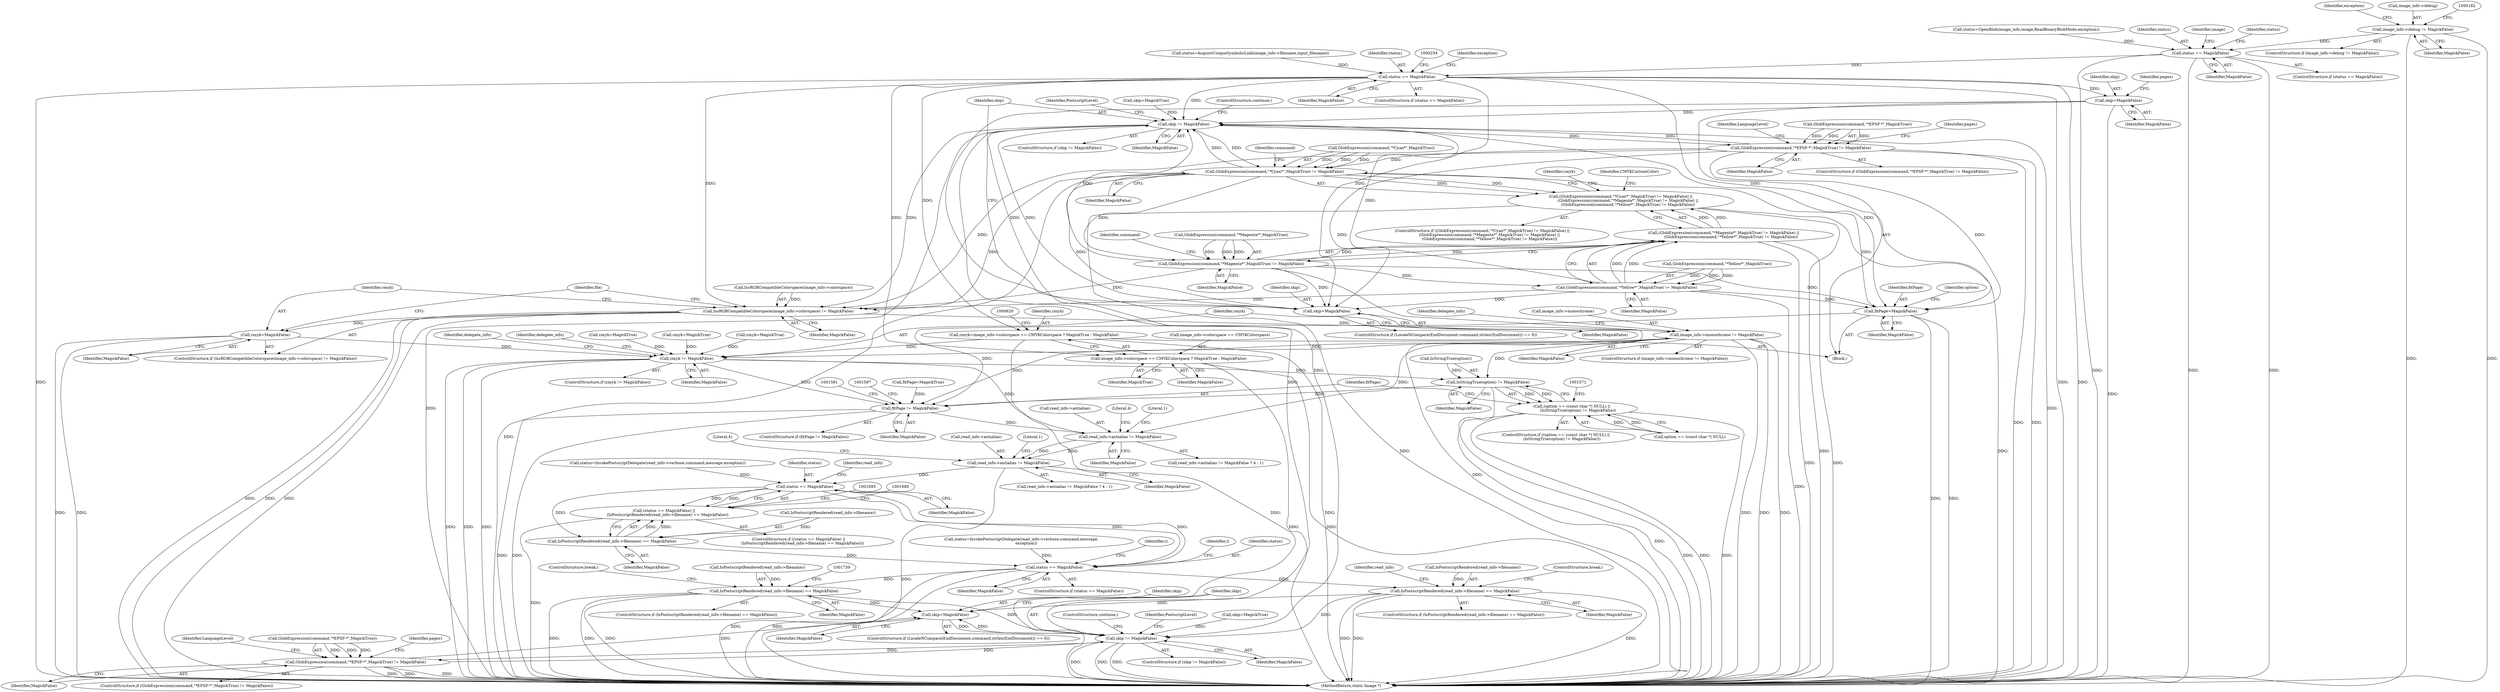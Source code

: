 digraph "0_ImageMagick6_7d11230060fa9c8f67e53c85224daf6648805c7b@pointer" {
"1000176" [label="(Call,image_info->debug != MagickFalse)"];
"1000214" [label="(Call,status == MagickFalse)"];
"1000234" [label="(Call,status == MagickFalse)"];
"1000609" [label="(Call,cmyk=image_info->colorspace == CMYKColorspace ? MagickTrue : MagickFalse)"];
"1001406" [label="(Call,cmyk != MagickFalse)"];
"1001566" [label="(Call,IsStringTrue(option) != MagickFalse)"];
"1001560" [label="(Call,(option == (const char *) NULL) ||\n          (IsStringTrue(option) != MagickFalse))"];
"1001577" [label="(Call,fitPage != MagickFalse)"];
"1001616" [label="(Call,read_info->antialias != MagickFalse)"];
"1001624" [label="(Call,read_info->antialias != MagickFalse)"];
"1001669" [label="(Call,status == MagickFalse)"];
"1001668" [label="(Call,(status == MagickFalse) ||\n      (IsPostscriptRendered(read_info->filename) == MagickFalse))"];
"1001672" [label="(Call,IsPostscriptRendered(read_info->filename) == MagickFalse)"];
"1001708" [label="(Call,status == MagickFalse)"];
"1001731" [label="(Call,IsPostscriptRendered(read_info->filename) == MagickFalse)"];
"1001943" [label="(Call,skip=MagickFalse)"];
"1001947" [label="(Call,skip != MagickFalse)"];
"1001969" [label="(Call,GlobExpression(command,\"*EPSF-*\",MagickTrue) != MagickFalse)"];
"1001765" [label="(Call,IsPostscriptRendered(read_info->filename) == MagickFalse)"];
"1000611" [label="(Call,image_info->colorspace == CMYKColorspace ? MagickTrue : MagickFalse)"];
"1000645" [label="(Call,skip=MagickFalse)"];
"1000723" [label="(Call,skip != MagickFalse)"];
"1000719" [label="(Call,skip=MagickFalse)"];
"1000745" [label="(Call,GlobExpression(command,\"*EPSF-*\",MagickTrue) != MagickFalse)"];
"1000792" [label="(Call,GlobExpression(command,\"*Cyan*\",MagickTrue) != MagickFalse)"];
"1000791" [label="(Call,(GlobExpression(command,\"*Cyan*\",MagickTrue) != MagickFalse) ||\n            (GlobExpression(command,\"*Magenta*\",MagickTrue) != MagickFalse) ||\n            (GlobExpression(command,\"*Yellow*\",MagickTrue) != MagickFalse))"];
"1000799" [label="(Call,GlobExpression(command,\"*Magenta*\",MagickTrue) != MagickFalse)"];
"1000798" [label="(Call,(GlobExpression(command,\"*Magenta*\",MagickTrue) != MagickFalse) ||\n            (GlobExpression(command,\"*Yellow*\",MagickTrue) != MagickFalse))"];
"1000805" [label="(Call,GlobExpression(command,\"*Yellow*\",MagickTrue) != MagickFalse)"];
"1001180" [label="(Call,fitPage=MagickFalse)"];
"1001299" [label="(Call,IssRGBCompatibleColorspace(image_info->colorspace) != MagickFalse)"];
"1001305" [label="(Call,cmyk=MagickFalse)"];
"1001391" [label="(Call,image_info->monochrome != MagickFalse)"];
"1001667" [label="(ControlStructure,if ((status == MagickFalse) ||\n      (IsPostscriptRendered(read_info->filename) == MagickFalse)))"];
"1001181" [label="(Identifier,fitPage)"];
"1001397" [label="(Identifier,delegate_info)"];
"1001946" [label="(ControlStructure,if (skip != MagickFalse))"];
"1000801" [label="(Identifier,command)"];
"1000811" [label="(Call,cmyk=MagickTrue)"];
"1001949" [label="(Identifier,MagickFalse)"];
"1000757" [label="(Identifier,LanguageLevel)"];
"1001309" [label="(Identifier,file)"];
"1001648" [label="(Call,status=InvokePostscriptDelegate(read_info->verbose,command,message,exception))"];
"1000206" [label="(Call,status=OpenBlob(image_info,image,ReadBinaryBlobMode,exception))"];
"1001419" [label="(Identifier,delegate_info)"];
"1000807" [label="(Identifier,command)"];
"1002409" [label="(MethodReturn,static Image *)"];
"1001182" [label="(Identifier,MagickFalse)"];
"1001730" [label="(ControlStructure,if (IsPostscriptRendered(read_info->filename) == MagickFalse))"];
"1001395" [label="(Identifier,MagickFalse)"];
"1001950" [label="(ControlStructure,continue;)"];
"1001764" [label="(ControlStructure,if (IsPostscriptRendered(read_info->filename) == MagickFalse))"];
"1000214" [label="(Call,status == MagickFalse)"];
"1000719" [label="(Call,skip=MagickFalse)"];
"1000176" [label="(Call,image_info->debug != MagickFalse)"];
"1001576" [label="(ControlStructure,if (fitPage != MagickFalse))"];
"1001410" [label="(Identifier,delegate_info)"];
"1001184" [label="(Identifier,option)"];
"1000215" [label="(Identifier,status)"];
"1001569" [label="(Identifier,MagickFalse)"];
"1000192" [label="(Identifier,exception)"];
"1001630" [label="(Literal,1)"];
"1000234" [label="(Call,status == MagickFalse)"];
"1001408" [label="(Identifier,MagickFalse)"];
"1000800" [label="(Call,GlobExpression(command,\"*Magenta*\",MagickTrue))"];
"1000236" [label="(Identifier,MagickFalse)"];
"1000177" [label="(Call,image_info->debug)"];
"1001707" [label="(ControlStructure,if (status == MagickFalse))"];
"1000744" [label="(ControlStructure,if (GlobExpression(command,\"*EPSF-*\",MagickTrue) != MagickFalse))"];
"1000239" [label="(Identifier,exception)"];
"1000797" [label="(Identifier,MagickFalse)"];
"1001677" [label="(Identifier,MagickFalse)"];
"1001617" [label="(Call,read_info->antialias)"];
"1000792" [label="(Call,GlobExpression(command,\"*Cyan*\",MagickTrue) != MagickFalse)"];
"1000646" [label="(Identifier,skip)"];
"1001670" [label="(Identifier,status)"];
"1001299" [label="(Call,IssRGBCompatibleColorspace(image_info->colorspace) != MagickFalse)"];
"1000833" [label="(Call,cmyk=MagickTrue)"];
"1000617" [label="(Identifier,MagickTrue)"];
"1001578" [label="(Identifier,fitPage)"];
"1001392" [label="(Call,image_info->monochrome)"];
"1000645" [label="(Call,skip=MagickFalse)"];
"1000213" [label="(ControlStructure,if (status == MagickFalse))"];
"1001765" [label="(Call,IsPostscriptRendered(read_info->filename) == MagickFalse)"];
"1001616" [label="(Call,read_info->antialias != MagickFalse)"];
"1001713" [label="(Identifier,i)"];
"1000822" [label="(Call,cmyk=MagickTrue)"];
"1001560" [label="(Call,(option == (const char *) NULL) ||\n          (IsStringTrue(option) != MagickFalse))"];
"1001671" [label="(Identifier,MagickFalse)"];
"1001559" [label="(ControlStructure,if ((option == (const char *) NULL) ||\n          (IsStringTrue(option) != MagickFalse)))"];
"1000612" [label="(Call,image_info->colorspace == CMYKColorspace)"];
"1000746" [label="(Call,GlobExpression(command,\"*EPSF-*\",MagickTrue))"];
"1001954" [label="(Identifier,PostscriptLevel)"];
"1000726" [label="(ControlStructure,continue;)"];
"1001624" [label="(Call,read_info->antialias != MagickFalse)"];
"1000219" [label="(Identifier,image)"];
"1001708" [label="(Call,status == MagickFalse)"];
"1001981" [label="(Identifier,LanguageLevel)"];
"1001669" [label="(Call,status == MagickFalse)"];
"1000722" [label="(ControlStructure,if (skip != MagickFalse))"];
"1000226" [label="(Call,status=AcquireUniqueSymbolicLink(image_info->filename,input_filename))"];
"1001709" [label="(Identifier,status)"];
"1000618" [label="(Identifier,MagickFalse)"];
"1001391" [label="(Call,image_info->monochrome != MagickFalse)"];
"1000610" [label="(Identifier,cmyk)"];
"1000609" [label="(Call,cmyk=image_info->colorspace == CMYKColorspace ? MagickTrue : MagickFalse)"];
"1000723" [label="(Call,skip != MagickFalse)"];
"1000745" [label="(Call,GlobExpression(command,\"*EPSF-*\",MagickTrue) != MagickFalse)"];
"1000752" [label="(Identifier,pages)"];
"1000121" [label="(Block,)"];
"1001629" [label="(Literal,4)"];
"1000810" [label="(Identifier,MagickFalse)"];
"1001405" [label="(ControlStructure,if (cmyk != MagickFalse))"];
"1001685" [label="(Call,status=InvokePostscriptDelegate(read_info->verbose,command,message,\n        exception))"];
"1001774" [label="(Identifier,read_info)"];
"1001766" [label="(Call,IsPostscriptRendered(read_info->filename))"];
"1001298" [label="(ControlStructure,if (IssRGBCompatibleColorspace(image_info->colorspace) != MagickFalse))"];
"1001561" [label="(Call,option == (const char *) NULL)"];
"1001621" [label="(Literal,4)"];
"1000725" [label="(Identifier,MagickFalse)"];
"1001305" [label="(Call,cmyk=MagickFalse)"];
"1001407" [label="(Identifier,cmyk)"];
"1000233" [label="(ControlStructure,if (status == MagickFalse))"];
"1001623" [label="(Call,read_info->antialias != MagickFalse ? 4 : 1)"];
"1001675" [label="(Identifier,read_info)"];
"1001947" [label="(Call,skip != MagickFalse)"];
"1001969" [label="(Call,GlobExpression(command,\"*EPSF-*\",MagickTrue) != MagickFalse)"];
"1001736" [label="(Identifier,MagickFalse)"];
"1000750" [label="(Identifier,MagickFalse)"];
"1001390" [label="(ControlStructure,if (image_info->monochrome != MagickFalse))"];
"1001304" [label="(Identifier,MagickFalse)"];
"1001948" [label="(Identifier,skip)"];
"1001747" [label="(Identifier,i)"];
"1000804" [label="(Identifier,MagickFalse)"];
"1001628" [label="(Identifier,MagickFalse)"];
"1001970" [label="(Call,GlobExpression(command,\"*EPSF-*\",MagickTrue))"];
"1000235" [label="(Identifier,status)"];
"1001567" [label="(Call,IsStringTrue(option))"];
"1000647" [label="(Identifier,MagickFalse)"];
"1000720" [label="(Identifier,skip)"];
"1000724" [label="(Identifier,skip)"];
"1001976" [label="(Identifier,pages)"];
"1001620" [label="(Identifier,MagickFalse)"];
"1001566" [label="(Call,IsStringTrue(option) != MagickFalse)"];
"1001622" [label="(Literal,1)"];
"1001771" [label="(ControlStructure,break;)"];
"1000793" [label="(Call,GlobExpression(command,\"*Cyan*\",MagickTrue))"];
"1000175" [label="(ControlStructure,if (image_info->debug != MagickFalse))"];
"1000812" [label="(Identifier,cmyk)"];
"1000806" [label="(Call,GlobExpression(command,\"*Yellow*\",MagickTrue))"];
"1001944" [label="(Identifier,skip)"];
"1001945" [label="(Identifier,MagickFalse)"];
"1000649" [label="(Identifier,pages)"];
"1001672" [label="(Call,IsPostscriptRendered(read_info->filename) == MagickFalse)"];
"1001406" [label="(Call,cmyk != MagickFalse)"];
"1001737" [label="(ControlStructure,break;)"];
"1001943" [label="(Call,skip=MagickFalse)"];
"1001307" [label="(Identifier,MagickFalse)"];
"1000711" [label="(ControlStructure,if (LocaleNCompare(EndDocument,command,strlen(EndDocument)) == 0))"];
"1001935" [label="(ControlStructure,if (LocaleNCompare(EndDocument,command,strlen(EndDocument)) == 0))"];
"1000805" [label="(Call,GlobExpression(command,\"*Yellow*\",MagickTrue) != MagickFalse)"];
"1001974" [label="(Identifier,MagickFalse)"];
"1001300" [label="(Call,IssRGBCompatibleColorspace(image_info->colorspace))"];
"1001577" [label="(Call,fitPage != MagickFalse)"];
"1000790" [label="(ControlStructure,if ((GlobExpression(command,\"*Cyan*\",MagickTrue) != MagickFalse) ||\n            (GlobExpression(command,\"*Magenta*\",MagickTrue) != MagickFalse) ||\n            (GlobExpression(command,\"*Yellow*\",MagickTrue) != MagickFalse)))"];
"1000611" [label="(Call,image_info->colorspace == CMYKColorspace ? MagickTrue : MagickFalse)"];
"1000798" [label="(Call,(GlobExpression(command,\"*Magenta*\",MagickTrue) != MagickFalse) ||\n            (GlobExpression(command,\"*Yellow*\",MagickTrue) != MagickFalse))"];
"1001932" [label="(Call,skip=MagickTrue)"];
"1001968" [label="(ControlStructure,if (GlobExpression(command,\"*EPSF-*\",MagickTrue) != MagickFalse))"];
"1000817" [label="(Identifier,CMYKCustomColor)"];
"1000227" [label="(Identifier,status)"];
"1001710" [label="(Identifier,MagickFalse)"];
"1000180" [label="(Identifier,MagickFalse)"];
"1001579" [label="(Identifier,MagickFalse)"];
"1001770" [label="(Identifier,MagickFalse)"];
"1000216" [label="(Identifier,MagickFalse)"];
"1001625" [label="(Call,read_info->antialias)"];
"1001668" [label="(Call,(status == MagickFalse) ||\n      (IsPostscriptRendered(read_info->filename) == MagickFalse))"];
"1001615" [label="(Call,read_info->antialias != MagickFalse ? 4 : 1)"];
"1001295" [label="(Call,fitPage=MagickTrue)"];
"1001673" [label="(Call,IsPostscriptRendered(read_info->filename))"];
"1000791" [label="(Call,(GlobExpression(command,\"*Cyan*\",MagickTrue) != MagickFalse) ||\n            (GlobExpression(command,\"*Magenta*\",MagickTrue) != MagickFalse) ||\n            (GlobExpression(command,\"*Yellow*\",MagickTrue) != MagickFalse))"];
"1001306" [label="(Identifier,cmyk)"];
"1000799" [label="(Call,GlobExpression(command,\"*Magenta*\",MagickTrue) != MagickFalse)"];
"1001731" [label="(Call,IsPostscriptRendered(read_info->filename) == MagickFalse)"];
"1000730" [label="(Identifier,PostscriptLevel)"];
"1001732" [label="(Call,IsPostscriptRendered(read_info->filename))"];
"1000721" [label="(Identifier,MagickFalse)"];
"1001180" [label="(Call,fitPage=MagickFalse)"];
"1000708" [label="(Call,skip=MagickTrue)"];
"1000176" -> "1000175"  [label="AST: "];
"1000176" -> "1000180"  [label="CFG: "];
"1000177" -> "1000176"  [label="AST: "];
"1000180" -> "1000176"  [label="AST: "];
"1000182" -> "1000176"  [label="CFG: "];
"1000192" -> "1000176"  [label="CFG: "];
"1000176" -> "1002409"  [label="DDG: "];
"1000176" -> "1002409"  [label="DDG: "];
"1000176" -> "1000214"  [label="DDG: "];
"1000214" -> "1000213"  [label="AST: "];
"1000214" -> "1000216"  [label="CFG: "];
"1000215" -> "1000214"  [label="AST: "];
"1000216" -> "1000214"  [label="AST: "];
"1000219" -> "1000214"  [label="CFG: "];
"1000227" -> "1000214"  [label="CFG: "];
"1000214" -> "1002409"  [label="DDG: "];
"1000214" -> "1002409"  [label="DDG: "];
"1000214" -> "1002409"  [label="DDG: "];
"1000206" -> "1000214"  [label="DDG: "];
"1000214" -> "1000234"  [label="DDG: "];
"1000234" -> "1000233"  [label="AST: "];
"1000234" -> "1000236"  [label="CFG: "];
"1000235" -> "1000234"  [label="AST: "];
"1000236" -> "1000234"  [label="AST: "];
"1000239" -> "1000234"  [label="CFG: "];
"1000254" -> "1000234"  [label="CFG: "];
"1000234" -> "1002409"  [label="DDG: "];
"1000234" -> "1002409"  [label="DDG: "];
"1000234" -> "1002409"  [label="DDG: "];
"1000226" -> "1000234"  [label="DDG: "];
"1000234" -> "1000609"  [label="DDG: "];
"1000234" -> "1000611"  [label="DDG: "];
"1000234" -> "1000645"  [label="DDG: "];
"1000234" -> "1000719"  [label="DDG: "];
"1000234" -> "1000723"  [label="DDG: "];
"1000234" -> "1001180"  [label="DDG: "];
"1000234" -> "1001299"  [label="DDG: "];
"1000609" -> "1000121"  [label="AST: "];
"1000609" -> "1000611"  [label="CFG: "];
"1000610" -> "1000609"  [label="AST: "];
"1000611" -> "1000609"  [label="AST: "];
"1000620" -> "1000609"  [label="CFG: "];
"1000609" -> "1002409"  [label="DDG: "];
"1000609" -> "1002409"  [label="DDG: "];
"1000609" -> "1001406"  [label="DDG: "];
"1001406" -> "1001405"  [label="AST: "];
"1001406" -> "1001408"  [label="CFG: "];
"1001407" -> "1001406"  [label="AST: "];
"1001408" -> "1001406"  [label="AST: "];
"1001410" -> "1001406"  [label="CFG: "];
"1001419" -> "1001406"  [label="CFG: "];
"1001406" -> "1002409"  [label="DDG: "];
"1001406" -> "1002409"  [label="DDG: "];
"1001406" -> "1002409"  [label="DDG: "];
"1000833" -> "1001406"  [label="DDG: "];
"1000822" -> "1001406"  [label="DDG: "];
"1001305" -> "1001406"  [label="DDG: "];
"1000811" -> "1001406"  [label="DDG: "];
"1001391" -> "1001406"  [label="DDG: "];
"1001406" -> "1001566"  [label="DDG: "];
"1001406" -> "1001577"  [label="DDG: "];
"1001406" -> "1001616"  [label="DDG: "];
"1001566" -> "1001560"  [label="AST: "];
"1001566" -> "1001569"  [label="CFG: "];
"1001567" -> "1001566"  [label="AST: "];
"1001569" -> "1001566"  [label="AST: "];
"1001560" -> "1001566"  [label="CFG: "];
"1001566" -> "1002409"  [label="DDG: "];
"1001566" -> "1001560"  [label="DDG: "];
"1001566" -> "1001560"  [label="DDG: "];
"1001567" -> "1001566"  [label="DDG: "];
"1001391" -> "1001566"  [label="DDG: "];
"1001566" -> "1001577"  [label="DDG: "];
"1001560" -> "1001559"  [label="AST: "];
"1001560" -> "1001561"  [label="CFG: "];
"1001561" -> "1001560"  [label="AST: "];
"1001571" -> "1001560"  [label="CFG: "];
"1001578" -> "1001560"  [label="CFG: "];
"1001560" -> "1002409"  [label="DDG: "];
"1001560" -> "1002409"  [label="DDG: "];
"1001560" -> "1002409"  [label="DDG: "];
"1001561" -> "1001560"  [label="DDG: "];
"1001561" -> "1001560"  [label="DDG: "];
"1001577" -> "1001576"  [label="AST: "];
"1001577" -> "1001579"  [label="CFG: "];
"1001578" -> "1001577"  [label="AST: "];
"1001579" -> "1001577"  [label="AST: "];
"1001581" -> "1001577"  [label="CFG: "];
"1001587" -> "1001577"  [label="CFG: "];
"1001577" -> "1002409"  [label="DDG: "];
"1001577" -> "1002409"  [label="DDG: "];
"1001295" -> "1001577"  [label="DDG: "];
"1001180" -> "1001577"  [label="DDG: "];
"1001391" -> "1001577"  [label="DDG: "];
"1001577" -> "1001616"  [label="DDG: "];
"1001616" -> "1001615"  [label="AST: "];
"1001616" -> "1001620"  [label="CFG: "];
"1001617" -> "1001616"  [label="AST: "];
"1001620" -> "1001616"  [label="AST: "];
"1001621" -> "1001616"  [label="CFG: "];
"1001622" -> "1001616"  [label="CFG: "];
"1001391" -> "1001616"  [label="DDG: "];
"1001616" -> "1001624"  [label="DDG: "];
"1001616" -> "1001624"  [label="DDG: "];
"1001624" -> "1001623"  [label="AST: "];
"1001624" -> "1001628"  [label="CFG: "];
"1001625" -> "1001624"  [label="AST: "];
"1001628" -> "1001624"  [label="AST: "];
"1001629" -> "1001624"  [label="CFG: "];
"1001630" -> "1001624"  [label="CFG: "];
"1001624" -> "1002409"  [label="DDG: "];
"1001624" -> "1001669"  [label="DDG: "];
"1001669" -> "1001668"  [label="AST: "];
"1001669" -> "1001671"  [label="CFG: "];
"1001670" -> "1001669"  [label="AST: "];
"1001671" -> "1001669"  [label="AST: "];
"1001675" -> "1001669"  [label="CFG: "];
"1001668" -> "1001669"  [label="CFG: "];
"1001669" -> "1001668"  [label="DDG: "];
"1001669" -> "1001668"  [label="DDG: "];
"1001648" -> "1001669"  [label="DDG: "];
"1001669" -> "1001672"  [label="DDG: "];
"1001669" -> "1001708"  [label="DDG: "];
"1001669" -> "1001708"  [label="DDG: "];
"1001668" -> "1001667"  [label="AST: "];
"1001668" -> "1001672"  [label="CFG: "];
"1001672" -> "1001668"  [label="AST: "];
"1001680" -> "1001668"  [label="CFG: "];
"1001695" -> "1001668"  [label="CFG: "];
"1001668" -> "1002409"  [label="DDG: "];
"1001672" -> "1001668"  [label="DDG: "];
"1001672" -> "1001668"  [label="DDG: "];
"1001672" -> "1001677"  [label="CFG: "];
"1001673" -> "1001672"  [label="AST: "];
"1001677" -> "1001672"  [label="AST: "];
"1001673" -> "1001672"  [label="DDG: "];
"1001672" -> "1001708"  [label="DDG: "];
"1001708" -> "1001707"  [label="AST: "];
"1001708" -> "1001710"  [label="CFG: "];
"1001709" -> "1001708"  [label="AST: "];
"1001710" -> "1001708"  [label="AST: "];
"1001713" -> "1001708"  [label="CFG: "];
"1001747" -> "1001708"  [label="CFG: "];
"1001708" -> "1002409"  [label="DDG: "];
"1001708" -> "1002409"  [label="DDG: "];
"1001685" -> "1001708"  [label="DDG: "];
"1001708" -> "1001731"  [label="DDG: "];
"1001708" -> "1001765"  [label="DDG: "];
"1001731" -> "1001730"  [label="AST: "];
"1001731" -> "1001736"  [label="CFG: "];
"1001732" -> "1001731"  [label="AST: "];
"1001736" -> "1001731"  [label="AST: "];
"1001737" -> "1001731"  [label="CFG: "];
"1001739" -> "1001731"  [label="CFG: "];
"1001731" -> "1002409"  [label="DDG: "];
"1001731" -> "1002409"  [label="DDG: "];
"1001731" -> "1002409"  [label="DDG: "];
"1001732" -> "1001731"  [label="DDG: "];
"1001731" -> "1001943"  [label="DDG: "];
"1001731" -> "1001947"  [label="DDG: "];
"1001943" -> "1001935"  [label="AST: "];
"1001943" -> "1001945"  [label="CFG: "];
"1001944" -> "1001943"  [label="AST: "];
"1001945" -> "1001943"  [label="AST: "];
"1001948" -> "1001943"  [label="CFG: "];
"1001947" -> "1001943"  [label="DDG: "];
"1001969" -> "1001943"  [label="DDG: "];
"1001765" -> "1001943"  [label="DDG: "];
"1001943" -> "1001947"  [label="DDG: "];
"1001947" -> "1001946"  [label="AST: "];
"1001947" -> "1001949"  [label="CFG: "];
"1001948" -> "1001947"  [label="AST: "];
"1001949" -> "1001947"  [label="AST: "];
"1001950" -> "1001947"  [label="CFG: "];
"1001954" -> "1001947"  [label="CFG: "];
"1001947" -> "1002409"  [label="DDG: "];
"1001947" -> "1002409"  [label="DDG: "];
"1001947" -> "1002409"  [label="DDG: "];
"1000723" -> "1001947"  [label="DDG: "];
"1000645" -> "1001947"  [label="DDG: "];
"1001932" -> "1001947"  [label="DDG: "];
"1001969" -> "1001947"  [label="DDG: "];
"1001765" -> "1001947"  [label="DDG: "];
"1001947" -> "1001969"  [label="DDG: "];
"1001969" -> "1001968"  [label="AST: "];
"1001969" -> "1001974"  [label="CFG: "];
"1001970" -> "1001969"  [label="AST: "];
"1001974" -> "1001969"  [label="AST: "];
"1001976" -> "1001969"  [label="CFG: "];
"1001981" -> "1001969"  [label="CFG: "];
"1001969" -> "1002409"  [label="DDG: "];
"1001969" -> "1002409"  [label="DDG: "];
"1001969" -> "1002409"  [label="DDG: "];
"1001970" -> "1001969"  [label="DDG: "];
"1001970" -> "1001969"  [label="DDG: "];
"1001970" -> "1001969"  [label="DDG: "];
"1001765" -> "1001764"  [label="AST: "];
"1001765" -> "1001770"  [label="CFG: "];
"1001766" -> "1001765"  [label="AST: "];
"1001770" -> "1001765"  [label="AST: "];
"1001771" -> "1001765"  [label="CFG: "];
"1001774" -> "1001765"  [label="CFG: "];
"1001765" -> "1002409"  [label="DDG: "];
"1001765" -> "1002409"  [label="DDG: "];
"1001765" -> "1002409"  [label="DDG: "];
"1001766" -> "1001765"  [label="DDG: "];
"1000611" -> "1000617"  [label="CFG: "];
"1000611" -> "1000618"  [label="CFG: "];
"1000612" -> "1000611"  [label="AST: "];
"1000617" -> "1000611"  [label="AST: "];
"1000618" -> "1000611"  [label="AST: "];
"1000611" -> "1002409"  [label="DDG: "];
"1000611" -> "1002409"  [label="DDG: "];
"1000645" -> "1000121"  [label="AST: "];
"1000645" -> "1000647"  [label="CFG: "];
"1000646" -> "1000645"  [label="AST: "];
"1000647" -> "1000645"  [label="AST: "];
"1000649" -> "1000645"  [label="CFG: "];
"1000645" -> "1002409"  [label="DDG: "];
"1000645" -> "1000723"  [label="DDG: "];
"1000723" -> "1000722"  [label="AST: "];
"1000723" -> "1000725"  [label="CFG: "];
"1000724" -> "1000723"  [label="AST: "];
"1000725" -> "1000723"  [label="AST: "];
"1000726" -> "1000723"  [label="CFG: "];
"1000730" -> "1000723"  [label="CFG: "];
"1000723" -> "1002409"  [label="DDG: "];
"1000723" -> "1002409"  [label="DDG: "];
"1000723" -> "1000719"  [label="DDG: "];
"1000719" -> "1000723"  [label="DDG: "];
"1000708" -> "1000723"  [label="DDG: "];
"1000805" -> "1000723"  [label="DDG: "];
"1000745" -> "1000723"  [label="DDG: "];
"1000799" -> "1000723"  [label="DDG: "];
"1000792" -> "1000723"  [label="DDG: "];
"1000723" -> "1000745"  [label="DDG: "];
"1000723" -> "1000792"  [label="DDG: "];
"1000723" -> "1001180"  [label="DDG: "];
"1000723" -> "1001299"  [label="DDG: "];
"1000719" -> "1000711"  [label="AST: "];
"1000719" -> "1000721"  [label="CFG: "];
"1000720" -> "1000719"  [label="AST: "];
"1000721" -> "1000719"  [label="AST: "];
"1000724" -> "1000719"  [label="CFG: "];
"1000805" -> "1000719"  [label="DDG: "];
"1000745" -> "1000719"  [label="DDG: "];
"1000799" -> "1000719"  [label="DDG: "];
"1000792" -> "1000719"  [label="DDG: "];
"1000745" -> "1000744"  [label="AST: "];
"1000745" -> "1000750"  [label="CFG: "];
"1000746" -> "1000745"  [label="AST: "];
"1000750" -> "1000745"  [label="AST: "];
"1000752" -> "1000745"  [label="CFG: "];
"1000757" -> "1000745"  [label="CFG: "];
"1000745" -> "1002409"  [label="DDG: "];
"1000745" -> "1002409"  [label="DDG: "];
"1000746" -> "1000745"  [label="DDG: "];
"1000746" -> "1000745"  [label="DDG: "];
"1000746" -> "1000745"  [label="DDG: "];
"1000745" -> "1000792"  [label="DDG: "];
"1000745" -> "1001180"  [label="DDG: "];
"1000745" -> "1001299"  [label="DDG: "];
"1000792" -> "1000791"  [label="AST: "];
"1000792" -> "1000797"  [label="CFG: "];
"1000793" -> "1000792"  [label="AST: "];
"1000797" -> "1000792"  [label="AST: "];
"1000801" -> "1000792"  [label="CFG: "];
"1000791" -> "1000792"  [label="CFG: "];
"1000792" -> "1002409"  [label="DDG: "];
"1000792" -> "1000791"  [label="DDG: "];
"1000792" -> "1000791"  [label="DDG: "];
"1000793" -> "1000792"  [label="DDG: "];
"1000793" -> "1000792"  [label="DDG: "];
"1000793" -> "1000792"  [label="DDG: "];
"1000792" -> "1000799"  [label="DDG: "];
"1000792" -> "1001180"  [label="DDG: "];
"1000792" -> "1001299"  [label="DDG: "];
"1000791" -> "1000790"  [label="AST: "];
"1000791" -> "1000798"  [label="CFG: "];
"1000798" -> "1000791"  [label="AST: "];
"1000812" -> "1000791"  [label="CFG: "];
"1000817" -> "1000791"  [label="CFG: "];
"1000791" -> "1002409"  [label="DDG: "];
"1000791" -> "1002409"  [label="DDG: "];
"1000791" -> "1002409"  [label="DDG: "];
"1000798" -> "1000791"  [label="DDG: "];
"1000798" -> "1000791"  [label="DDG: "];
"1000799" -> "1000798"  [label="AST: "];
"1000799" -> "1000804"  [label="CFG: "];
"1000800" -> "1000799"  [label="AST: "];
"1000804" -> "1000799"  [label="AST: "];
"1000807" -> "1000799"  [label="CFG: "];
"1000798" -> "1000799"  [label="CFG: "];
"1000799" -> "1002409"  [label="DDG: "];
"1000799" -> "1000798"  [label="DDG: "];
"1000799" -> "1000798"  [label="DDG: "];
"1000800" -> "1000799"  [label="DDG: "];
"1000800" -> "1000799"  [label="DDG: "];
"1000800" -> "1000799"  [label="DDG: "];
"1000799" -> "1000805"  [label="DDG: "];
"1000799" -> "1001180"  [label="DDG: "];
"1000799" -> "1001299"  [label="DDG: "];
"1000798" -> "1000805"  [label="CFG: "];
"1000805" -> "1000798"  [label="AST: "];
"1000798" -> "1002409"  [label="DDG: "];
"1000798" -> "1002409"  [label="DDG: "];
"1000805" -> "1000798"  [label="DDG: "];
"1000805" -> "1000798"  [label="DDG: "];
"1000805" -> "1000810"  [label="CFG: "];
"1000806" -> "1000805"  [label="AST: "];
"1000810" -> "1000805"  [label="AST: "];
"1000805" -> "1002409"  [label="DDG: "];
"1000806" -> "1000805"  [label="DDG: "];
"1000806" -> "1000805"  [label="DDG: "];
"1000806" -> "1000805"  [label="DDG: "];
"1000805" -> "1001180"  [label="DDG: "];
"1000805" -> "1001299"  [label="DDG: "];
"1001180" -> "1000121"  [label="AST: "];
"1001180" -> "1001182"  [label="CFG: "];
"1001181" -> "1001180"  [label="AST: "];
"1001182" -> "1001180"  [label="AST: "];
"1001184" -> "1001180"  [label="CFG: "];
"1001180" -> "1002409"  [label="DDG: "];
"1001180" -> "1002409"  [label="DDG: "];
"1001299" -> "1001298"  [label="AST: "];
"1001299" -> "1001304"  [label="CFG: "];
"1001300" -> "1001299"  [label="AST: "];
"1001304" -> "1001299"  [label="AST: "];
"1001306" -> "1001299"  [label="CFG: "];
"1001309" -> "1001299"  [label="CFG: "];
"1001299" -> "1002409"  [label="DDG: "];
"1001299" -> "1002409"  [label="DDG: "];
"1001299" -> "1002409"  [label="DDG: "];
"1001300" -> "1001299"  [label="DDG: "];
"1001299" -> "1001305"  [label="DDG: "];
"1001299" -> "1001391"  [label="DDG: "];
"1001305" -> "1001298"  [label="AST: "];
"1001305" -> "1001307"  [label="CFG: "];
"1001306" -> "1001305"  [label="AST: "];
"1001307" -> "1001305"  [label="AST: "];
"1001309" -> "1001305"  [label="CFG: "];
"1001305" -> "1002409"  [label="DDG: "];
"1001305" -> "1002409"  [label="DDG: "];
"1001391" -> "1001390"  [label="AST: "];
"1001391" -> "1001395"  [label="CFG: "];
"1001392" -> "1001391"  [label="AST: "];
"1001395" -> "1001391"  [label="AST: "];
"1001397" -> "1001391"  [label="CFG: "];
"1001407" -> "1001391"  [label="CFG: "];
"1001391" -> "1002409"  [label="DDG: "];
"1001391" -> "1002409"  [label="DDG: "];
"1001391" -> "1002409"  [label="DDG: "];
}
